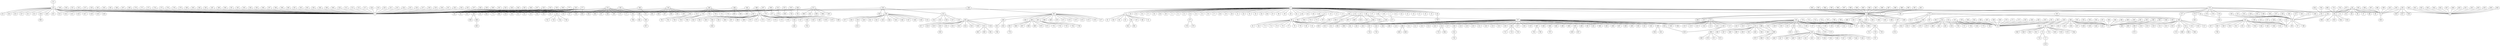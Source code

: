 strict graph "" {
	graph ["edge"="{}",
		file="/Users/felicedeluca/Developer/UofA/mlgd/pipeline/impred/tmp_workspace/eucore/set2/layers/EUcore_Layer_8_drawing_improved.dot",
		"graph"="{'file': '/Users/felicedeluca/Developer/UofA/mlgd/pipeline/impred/tmp_workspace/eucore/set2/layers/EUcore_Layer_8_drawing_improved.dot'}",
		"node"="{'height': '', 'level': '', 'pos': '', 'width': ''}"
	];
	1	 [height=0.05,
		level=1,
		pos="7.57,-5616.57",
		width=0.05];
	10	 [level=5,
		pos="-300.09,-3688.75"];
	1 -- 10;
	11	 [height=0.05,
		level=1,
		pos="4996.59,-11034.67",
		width=0.05];
	1 -- 11;
	12	 [level=5,
		pos="420.03,-3387.62"];
	1 -- 12;
	13	 [level=5,
		pos="1939.45,-5169.13"];
	1 -- 13;
	14	 [height=0.05,
		level=1,
		pos="-3781.22,-3482.44",
		width=0.05];
	1 -- 14;
	15	 [height=0.05,
		level=1,
		pos="-3898.43,-8057.79",
		width=0.05];
	1 -- 15;
	16	 [level=2,
		pos="318.54,-7829.94"];
	1 -- 16;
	17	 [height=0.05,
		level=1,
		pos="-1100.79,-3803.15",
		width=0.05];
	1 -- 17;
	18	 [level=5,
		pos="1286.38,-3431.61"];
	1 -- 18;
	19	 [level=2,
		pos="-2280.70,-6554.32"];
	1 -- 19;
	2	 [height=0.05,
		level=1,
		pos="-4876.56,-2733.58",
		width=0.05];
	1 -- 2;
	20	 [height=0.05,
		level=1,
		pos="-2894.02,-5503.12",
		width=0.05];
	1 -- 20;
	21	 [level=2,
		pos="-2273.79,-4661.39"];
	1 -- 21;
	22	 [level=4,
		pos="-2154.94,-6031.39"];
	1 -- 22;
	23	 [height=0.05,
		level=1,
		pos="-1239.34,-9520.22",
		width=0.05];
	1 -- 23;
	24	 [level=2,
		pos="2174.21,-6540.05"];
	1 -- 24;
	25	 [level=2,
		pos="2178.89,-5675.60"];
	1 -- 25;
	26	 [level=2,
		pos="-2569.17,-3786.03"];
	1 -- 26;
	27	 [level=2,
		pos="-1179.01,-3606.13"];
	1 -- 27;
	28	 [height=0.05,
		level=1,
		pos="-2763.69,-2295.33",
		width=0.05];
	1 -- 28;
	29	 [level=2,
		pos="2229.00,-4061.60"];
	1 -- 29;
	3	 [height=0.05,
		level=1,
		pos="-254.42,-143.61",
		width=0.05];
	1 -- 3;
	30	 [height=0.05,
		level=1,
		pos="2998.79,-6287.83",
		width=0.05];
	1 -- 30;
	31	 [level=2,
		pos="1063.95,-2939.88"];
	1 -- 31;
	32	 [height=0.05,
		level=1,
		pos="-1498.06,-8111.49",
		width=0.05];
	1 -- 32;
	33	 [level=5,
		pos="1194.71,-6588.17"];
	1 -- 33;
	34	 [level=5,
		pos="316.77,-7057.84"];
	1 -- 34;
	35	 [height=0.05,
		level=1,
		pos="-2655.69,-4939.78",
		width=0.05];
	1 -- 35;
	36	 [height=0.05,
		level=1,
		pos="-2084.76,-5965.16",
		width=0.05];
	1 -- 36;
	37	 [height=0.05,
		level=1,
		pos="2558.47,-4883.56",
		width=0.05];
	1 -- 37;
	38	 [level=5,
		pos="1429.69,-4119.17"];
	1 -- 38;
	39	 [level=5,
		pos="-1282.55,-6848.29"];
	1 -- 39;
	4	 [height=0.05,
		level=1,
		pos="-2832.13,-11981.74",
		width=0.05];
	1 -- 4;
	40	 [level=3,
		pos="-1733.93,-4061.10"];
	1 -- 40;
	41	 [height=0.05,
		level=1,
		pos="-120.76,-8688.07",
		width=0.05];
	1 -- 41;
	42	 [height=0.05,
		level=1,
		pos="-3619.57,-5378.24",
		width=0.05];
	1 -- 42;
	43	 [height=0.05,
		level=1,
		pos="-3287.28,-4352.95",
		width=0.05];
	1 -- 43;
	44	 [height=0.05,
		level=1,
		pos="-511.56,-7720.16",
		width=0.05];
	1 -- 44;
	45	 [height=0.05,
		level=1,
		pos="-5624.84,387.15",
		width=0.05];
	1 -- 45;
	46	 [height=0.05,
		level=1,
		pos="4401.13,-7197.55",
		width=0.05];
	1 -- 46;
	47	 [level=2,
		pos="-1693.70,-3456.98"];
	1 -- 47;
	48	 [height=0.05,
		level=1,
		pos="4555.14,-3317.63",
		width=0.05];
	1 -- 48;
	49	 [level=3,
		pos="885.54,-3232.57"];
	1 -- 49;
	5	 [level=2,
		pos="-800.31,-2770.59"];
	1 -- 5;
	50	 [height=0.05,
		level=1,
		pos="-2888.46,-3512.56",
		width=0.05];
	1 -- 50;
	51	 [height=0.05,
		level=1,
		pos="-2867.22,-7033.76",
		width=0.05];
	1 -- 51;
	52	 [height=0.05,
		level=1,
		pos="-1946.67,-3920.06",
		width=0.05];
	1 -- 52;
	53	 [level=4,
		pos="297.21,-3703.22"];
	1 -- 53;
	54	 [height=0.05,
		level=1,
		pos="-1082.07,-3267.51",
		width=0.05];
	1 -- 54;
	55	 [height=0.05,
		level=1,
		pos="2062.30,-3224.58",
		width=0.05];
	1 -- 55;
	56	 [level=2,
		pos="-2239.48,-5104.01"];
	1 -- 56;
	57	 [level=2,
		pos="-1696.16,-7113.89"];
	1 -- 57;
	58	 [level=3,
		pos="-588.97,-3722.68"];
	1 -- 58;
	59	 [height=0.05,
		level=1,
		pos="3076.23,-3629.86",
		width=0.05];
	1 -- 59;
	6	 [height=0.05,
		level=1,
		pos="7821.01,-7004.82",
		width=0.05];
	1 -- 6;
	60	 [level=3,
		pos="1289.29,-3514.50"];
	1 -- 60;
	7	 [level=3,
		pos="-468.87,-3062.42"];
	1 -- 7;
	8	 [level=4,
		pos="-1050.62,-7185.81"];
	1 -- 8;
	9	 [height=0.05,
		level=1,
		pos="2319.75,-10103.43",
		width=0.05];
	1 -- 9;
	100	 [level=5,
		pos="-7663.53,2109.75"];
	95	 [height=0.05,
		level=1,
		pos="-7183.32,3064.95",
		width=0.05];
	100 -- 95;
	101	 [level=2,
		pos="-7818.68,2185.78"];
	101 -- 95;
	102	 [level=4,
		pos="-6406.59,3619.91"];
	102 -- 95;
	103	 [height=0.05,
		level=1,
		pos="-7428.19,6743.09",
		width=0.05];
	103 -- 95;
	104	 [height=0.05,
		level=1,
		pos="-6219.03,5532.56",
		width=0.05];
	908	 [level=6,
		pos="-5999.08,6259.96"];
	104 -- 908;
	104 -- 95;
	105	 [level=5,
		pos="-6982.64,1894.72"];
	105 -- 95;
	106	 [level=4,
		pos="-8153.38,3930.36"];
	106 -- 95;
	107	 [level=5,
		pos="-8244.16,2819.17"];
	107 -- 95;
	108	 [level=2,
		pos="-6891.71,5111.96"];
	108 -- 95;
	109	 [height=0.05,
		level=1,
		pos="-8146.47,5264.72",
		width=0.05];
	109 -- 95;
	767	 [level=6,
		pos="5633.92,-11254.42"];
	11 -- 767;
	768	 [level=5,
		pos="4944.36,-11876.43"];
	11 -- 768;
	769	 [level=4,
		pos="5103.60,-11835.43"];
	11 -- 769;
	770	 [level=5,
		pos="4880.71,-10430.52"];
	11 -- 770;
	771	 [level=6,
		pos="4298.34,-11447.70"];
	11 -- 771;
	110	 [level=4,
		pos="-6881.17,1942.83"];
	110 -- 95;
	111	 [height=0.05,
		level=1,
		pos="-7811.55,4720.56",
		width=0.05];
	111 -- 95;
	112	 [height=0.05,
		level=1,
		pos="-6822.98,11444.08",
		width=0.05];
	113	 [height=0.05,
		level=1,
		pos="-5277.98,12260.01",
		width=0.05];
	112 -- 113;
	114	 [height=0.05,
		level=1,
		pos="-6732.04,10653.67",
		width=0.05];
	112 -- 114;
	115	 [level=2,
		pos="-7261.86,13200.04"];
	112 -- 115;
	116	 [level=5,
		pos="-7476.50,12478.80"];
	112 -- 116;
	117	 [level=5,
		pos="-7882.70,11686.32"];
	112 -- 117;
	118	 [level=5,
		pos="-7954.94,11487.41"];
	112 -- 118;
	119	 [level=5,
		pos="-6836.00,12580.00"];
	112 -- 119;
	120	 [height=0.05,
		level=1,
		pos="-4739.92,13997.12",
		width=0.05];
	112 -- 120;
	83	 [height=0.05,
		level=1,
		pos="-10551.62,8870.47",
		width=0.05];
	112 -- 83;
	629	 [level=3,
		pos="-5192.72,14430.32"];
	120 -- 629;
	868	 [level=2,
		pos="-3266.42,14441.21"];
	120 -- 868;
	121	 [level=4,
		pos="-4911.86,3253.13"];
	122	 [height=0.05,
		level=1,
		pos="-3837.67,4613.61",
		width=0.05];
	121 -- 122;
	122 -- 3;
	411	 [level=2,
		pos="-4340.50,6181.21"];
	122 -- 411;
	412	 [level=4,
		pos="-4852.40,5640.80"];
	122 -- 412;
	413	 [level=3,
		pos="-4930.48,5876.12"];
	122 -- 413;
	414	 [level=4,
		pos="-2893.55,3759.66"];
	122 -- 414;
	415	 [level=6,
		pos="-5087.21,4888.47"];
	122 -- 415;
	416	 [level=5,
		pos="-2722.65,4607.32"];
	122 -- 416;
	417	 [height=0.05,
		level=1,
		pos="-3743.08,6813.09",
		width=0.05];
	122 -- 417;
	418	 [level=5,
		pos="-5120.51,4033.00"];
	122 -- 418;
	419	 [level=5,
		pos="-3571.55,3470.36"];
	122 -- 419;
	420	 [level=5,
		pos="-2889.84,5261.94"];
	122 -- 420;
	421	 [level=5,
		pos="-4457.21,6268.10"];
	122 -- 421;
	424	 [level=5,
		pos="-4279.68,3162.36"];
	122 -- 424;
	425	 [level=5,
		pos="-3608.52,5993.99"];
	122 -- 425;
	427	 [level=4,
		pos="-4282.64,2681.28"];
	122 -- 427;
	428	 [level=2,
		pos="-2913.51,5918.89"];
	122 -- 428;
	429	 [level=4,
		pos="-3639.62,3140.47"];
	122 -- 429;
	431	 [level=4,
		pos="-4889.13,3399.23"];
	122 -- 431;
	123	 [height=0.05,
		level=1,
		pos="-17395.91,2079.76",
		width=0.05];
	124	 [level=5,
		pos="-18177.01,327.98"];
	123 -- 124;
	125	 [level=2,
		pos="-20288.81,412.50"];
	123 -- 125;
	126	 [level=2,
		pos="-17271.37,597.84"];
	123 -- 126;
	127	 [level=5,
		pos="-17568.45,3460.87"];
	123 -- 127;
	128	 [level=2,
		pos="-15565.07,3402.52"];
	123 -- 128;
	129	 [height=0.05,
		level=1,
		pos="-15754.20,2944.97",
		width=0.05];
	123 -- 129;
	130	 [level=5,
		pos="-18534.35,1924.34"];
	123 -- 130;
	131	 [level=2,
		pos="-18200.02,3054.13"];
	123 -- 131;
	132	 [level=5,
		pos="-17174.60,782.93"];
	123 -- 132;
	134	 [level=3,
		pos="-17911.48,4085.51"];
	123 -- 134;
	136	 [level=3,
		pos="-16840.57,3600.76"];
	123 -- 136;
	137	 [level=4,
		pos="-17988.47,1114.36"];
	123 -- 137;
	138	 [level=4,
		pos="-18666.26,1971.45"];
	123 -- 138;
	139	 [level=2,
		pos="-16846.44,4090.16"];
	123 -- 139;
	140	 [level=5,
		pos="-18094.33,2798.85"];
	123 -- 140;
	141	 [level=5,
		pos="-16029.69,2171.85"];
	123 -- 141;
	142	 [level=5,
		pos="-16525.56,3017.25"];
	123 -- 142;
	143	 [level=2,
		pos="-19028.77,2526.67"];
	123 -- 143;
	72	 [height=0.05,
		level=1,
		pos="-12470.07,1206.11",
		width=0.05];
	123 -- 72;
	575	 [level=5,
		pos="-17939.88,-404.90"];
	124 -- 575;
	578	 [level=6,
		pos="-18598.97,-221.09"];
	124 -- 578;
	579	 [level=6,
		pos="-17279.37,134.80"];
	124 -- 579;
	583	 [level=4,
		pos="-20592.80,1164.94"];
	125 -- 583;
	584	 [level=6,
		pos="-21039.77,-59.78"];
	125 -- 584;
	585	 [level=5,
		pos="-19954.58,1208.96"];
	125 -- 585;
	586	 [level=5,
		pos="-20161.03,-298.51"];
	125 -- 586;
	587	 [level=5,
		pos="-19451.82,678.51"];
	125 -- 587;
	588	 [level=4,
		pos="-21132.75,44.72"];
	125 -- 588;
	589	 [level=5,
		pos="-20257.95,-430.04"];
	125 -- 589;
	590	 [level=6,
		pos="-19650.27,-54.68"];
	125 -- 590;
	591	 [level=2,
		pos="-21339.10,854.93"];
	125 -- 591;
	822	 [level=5,
		pos="-16221.48,3655.09"];
	128 -- 822;
	823	 [level=6,
		pos="-15318.10,3722.58"];
	128 -- 823;
	443	 [level=2,
		pos="-21053.95,2625.00"];
	131 -- 443;
	889	 [level=3,
		pos="-18327.74,5110.12"];
	134 -- 889;
	610	 [level=5,
		pos="-4535.97,-4725.00"];
	14 -- 610;
	145	 [level=2,
		pos="-7345.01,8438.57"];
	344	 [level=2,
		pos="-7764.09,9616.54"];
	145 -- 344;
	345	 [level=5,
		pos="-6334.16,8328.11"];
	145 -- 345;
	346	 [level=4,
		pos="-6824.07,9210.68"];
	145 -- 346;
	347	 [level=5,
		pos="-7718.49,7658.14"];
	145 -- 347;
	348	 [level=3,
		pos="-8279.96,8516.41"];
	145 -- 348;
	349	 [level=6,
		pos="-7084.04,7827.10"];
	145 -- 349;
	350	 [level=5,
		pos="-6966.52,9272.17"];
	145 -- 350;
	351	 [level=5,
		pos="-6655.88,7762.87"];
	145 -- 351;
	352	 [level=5,
		pos="-8151.21,8157.75"];
	145 -- 352;
	353	 [level=5,
		pos="-7912.14,9013.42"];
	145 -- 353;
	354	 [level=6,
		pos="-6454.60,8628.02"];
	145 -- 354;
	96	 [height=0.05,
		level=1,
		pos="-9531.72,6233.97",
		width=0.05];
	145 -- 96;
	146	 [level=4,
		pos="-9669.89,6987.38"];
	532	 [level=4,
		pos="-10027.57,7426.22"];
	146 -- 532;
	146 -- 96;
	147	 [level=2,
		pos="-9659.07,5374.03"];
	147 -- 96;
	148	 [level=4,
		pos="-8357.92,6123.93"];
	148 -- 96;
	149	 [level=5,
		pos="-9857.19,5921.59"];
	149 -- 96;
	807	 [level=6,
		pos="-4274.89,-8045.94"];
	15 -- 807;
	809	 [level=5,
		pos="-3726.03,-7512.83"];
	15 -- 809;
	810	 [level=5,
		pos="-3549.61,-8715.20"];
	15 -- 810;
	811	 [level=5,
		pos="-3163.76,-8459.60"];
	15 -- 811;
	150	 [level=5,
		pos="-10026.46,6367.47"];
	150 -- 96;
	151	 [height=0.05,
		level=1,
		pos="-9206.02,7913.39",
		width=0.05];
	151 -- 96;
	152	 [height=0.05,
		level=1,
		pos="2040.91,6074.63",
		width=0.05];
	299	 [height=0.05,
		level=1,
		pos="3207.19,6683.68",
		width=0.05];
	152 -- 299;
	152 -- 3;
	300	 [level=5,
		pos="1301.70,6233.63"];
	152 -- 300;
	301	 [level=2,
		pos="2884.06,5882.37"];
	152 -- 301;
	302	 [level=2,
		pos="1956.99,6911.95"];
	152 -- 302;
	153	 [height=0.05,
		level=1,
		pos="4353.69,4061.44",
		width=0.05];
	153 -- 3;
	324	 [level=5,
		pos="5404.37,4216.83"];
	153 -- 324;
	325	 [height=0.05,
		level=1,
		pos="5944.67,1496.87",
		width=0.05];
	153 -- 325;
	326	 [level=5,
		pos="5568.89,4127.76"];
	153 -- 326;
	327	 [level=5,
		pos="4939.20,4812.68"];
	153 -- 327;
	328	 [level=3,
		pos="5988.07,3201.98"];
	153 -- 328;
	329	 [level=2,
		pos="5162.32,2390.26"];
	153 -- 329;
	330	 [level=2,
		pos="4383.66,2537.88"];
	153 -- 330;
	331	 [level=2,
		pos="5796.84,2684.86"];
	153 -- 331;
	332	 [level=4,
		pos="5768.01,3441.64"];
	153 -- 332;
	333	 [level=3,
		pos="4127.70,2973.80"];
	153 -- 333;
	334	 [level=4,
		pos="4520.44,4609.86"];
	153 -- 334;
	335	 [height=0.05,
		level=1,
		pos="5905.20,2436.35",
		width=0.05];
	153 -- 335;
	154	 [level=5,
		pos="-1862.07,-1644.20"];
	154 -- 3;
	535	 [level=5,
		pos="-2303.87,-1703.72"];
	154 -- 535;
	155	 [level=2,
		pos="-1137.90,4300.88"];
	155 -- 3;
	564	 [level=4,
		pos="-2098.95,3705.73"];
	155 -- 564;
	565	 [level=5,
		pos="-972.44,3594.92"];
	155 -- 565;
	566	 [level=6,
		pos="-1660.60,5192.57"];
	155 -- 566;
	567	 [level=4,
		pos="-1956.06,3974.54"];
	155 -- 567;
	568	 [level=6,
		pos="-2260.57,4769.37"];
	155 -- 568;
	569	 [level=4,
		pos="-1376.28,3413.31"];
	155 -- 569;
	570	 [level=5,
		pos="-2108.20,4561.94"];
	155 -- 570;
	571	 [level=6,
		pos="-1888.02,5332.14"];
	155 -- 571;
	156	 [level=2,
		pos="1226.65,4441.52"];
	156 -- 3;
	602	 [level=5,
		pos="986.54,5327.16"];
	156 -- 602;
	603	 [level=6,
		pos="1129.88,5181.97"];
	156 -- 603;
	604	 [level=2,
		pos="141.18,4217.11"];
	156 -- 604;
	605	 [level=5,
		pos="653.68,3799.25"];
	156 -- 605;
	606	 [level=5,
		pos="1057.34,3839.62"];
	156 -- 606;
	607	 [level=5,
		pos="315.57,4832.87"];
	156 -- 607;
	608	 [level=2,
		pos="154.63,4752.08"];
	156 -- 608;
	157	 [level=5,
		pos="-1387.55,-719.94"];
	157 -- 3;
	158	 [level=5,
		pos="1695.51,1045.43"];
	158 -- 3;
	664	 [level=6,
		pos="2167.86,1487.93"];
	158 -- 664;
	159	 [level=5,
		pos="-1273.09,544.49"];
	159 -- 3;
	160	 [height=0.05,
		level=1,
		pos="1830.58,3904.12",
		width=0.05];
	160 -- 3;
	718	 [level=5,
		pos="2231.03,2986.95"];
	160 -- 718;
	719	 [level=6,
		pos="1865.45,3140.86"];
	160 -- 719;
	720	 [level=5,
		pos="2545.65,3378.84"];
	160 -- 720;
	721	 [level=6,
		pos="1835.24,4402.81"];
	160 -- 721;
	723	 [level=6,
		pos="2728.31,4173.65"];
	160 -- 723;
	724	 [level=5,
		pos="2664.44,3737.34"];
	160 -- 724;
	162	 [level=5,
		pos="-1615.73,-314.67"];
	162 -- 3;
	163	 [level=3,
		pos="455.07,-933.29"];
	163 -- 3;
	164	 [level=2,
		pos="2834.05,763.03"];
	164 -- 3;
	775	 [level=6,
		pos="3296.17,650.40"];
	164 -- 775;
	165	 [level=4,
		pos="-727.82,1428.57"];
	165 -- 3;
	166	 [level=6,
		pos="-1179.49,-434.26"];
	166 -- 3;
	167	 [level=4,
		pos="-1440.53,320.50"];
	167 -- 3;
	168	 [height=0.05,
		level=1,
		pos="1720.13,5041.34",
		width=0.05];
	168 -- 3;
	802	 [level=5,
		pos="2410.86,5023.70"];
	168 -- 802;
	803	 [level=6,
		pos="2247.78,5264.58"];
	168 -- 803;
	169	 [level=2,
		pos="211.12,-1203.25"];
	169 -- 3;
	170	 [level=5,
		pos="-350.53,-1223.94"];
	170 -- 3;
	171	 [level=2,
		pos="-3283.04,277.10"];
	171 -- 3;
	172	 [level=2,
		pos="-2349.25,985.13"];
	172 -- 3;
	173	 [level=2,
		pos="2713.66,-787.31"];
	173 -- 3;
	860	 [level=5,
		pos="2686.24,-1188.02"];
	173 -- 860;
	174	 [height=0.05,
		level=1,
		pos="2529.95,220.36",
		width=0.05];
	174 -- 3;
	175	 [level=2,
		pos="40.45,1923.28"];
	175 -- 3;
	176	 [level=4,
		pos="-893.97,456.99"];
	176 -- 3;
	177	 [level=5,
		pos="1480.52,-988.35"];
	177 -- 3;
	856	 [level=6,
		pos="1861.94,-1362.94"];
	177 -- 856;
	178	 [level=4,
		pos="136.47,1713.57"];
	178 -- 3;
	179	 [level=2,
		pos="-1707.79,2144.19"];
	179 -- 3;
	180	 [level=5,
		pos="469.89,-1299.96"];
	180 -- 3;
	181	 [height=0.05,
		level=1,
		pos="-1116.99,5931.62",
		width=0.05];
	181 -- 3;
	380	 [height=0.05,
		level=1,
		pos="148.63,7714.51",
		width=0.05];
	181 -- 380;
	182	 [height=0.05,
		level=1,
		pos="-783.84,5016.89",
		width=0.05];
	182 -- 3;
	342	 [level=2,
		pos="43.16,5555.17"];
	182 -- 342;
	903	 [level=6,
		pos="-596.96,5692.57"];
	182 -- 903;
	183	 [level=3,
		pos="1097.35,-88.53"];
	183 -- 3;
	184	 [level=2,
		pos="-106.73,1967.75"];
	184 -- 3;
	185	 [level=2,
		pos="820.96,-417.34"];
	185 -- 3;
	186	 [level=2,
		pos="1899.86,2065.89"];
	186 -- 3;
	911	 [level=6,
		pos="1613.97,2275.97"];
	186 -- 911;
	187	 [height=0.05,
		level=1,
		pos="635.38,269.88",
		width=0.05];
	187 -- 3;
	188	 [height=0.05,
		level=1,
		pos="3199.34,3318.03",
		width=0.05];
	188 -- 3;
	355	 [level=2,
		pos="5501.50,8007.13"];
	188 -- 355;
	189	 [level=2,
		pos="910.64,-1678.41"];
	189 -- 3;
	190	 [level=5,
		pos="-1294.01,1564.93"];
	190 -- 3;
	191	 [level=2,
		pos="304.73,-607.12"];
	191 -- 3;
	192	 [level=2,
		pos="1618.21,-103.19"];
	192 -- 3;
	193	 [level=2,
		pos="-1285.31,-444.45"];
	193 -- 3;
	194	 [level=2,
		pos="520.60,516.16"];
	194 -- 3;
	195	 [level=5,
		pos="-1232.71,-1000.55"];
	195 -- 3;
	196	 [level=2,
		pos="1494.91,-2219.32"];
	196 -- 3;
	197	 [level=5,
		pos="-294.00,1272.92"];
	197 -- 3;
	198	 [level=2,
		pos="214.93,-2666.03"];
	198 -- 3;
	199	 [level=2,
		pos="-740.08,-1165.22"];
	199 -- 3;
	61	 [level=2,
		pos="-3979.49,-2058.54"];
	2 -- 61;
	62	 [level=5,
		pos="-5380.21,-2579.28"];
	2 -- 62;
	63	 [height=0.05,
		level=1,
		pos="-5417.93,-1218.01",
		width=0.05];
	2 -- 63;
	64	 [level=3,
		pos="-3985.99,-2399.69"];
	2 -- 64;
	65	 [level=2,
		pos="-5269.39,-3529.99"];
	2 -- 65;
	66	 [height=0.05,
		level=1,
		pos="-6429.73,196.31",
		width=0.05];
	2 -- 66;
	67	 [height=0.05,
		level=1,
		pos="-4970.69,-633.84",
		width=0.05];
	2 -- 67;
	68	 [height=0.05,
		level=1,
		pos="-4613.31,-1446.73",
		width=0.05];
	2 -- 68;
	200	 [level=5,
		pos="-499.07,-1087.66"];
	200 -- 3;
	201	 [level=4,
		pos="-1979.03,241.52"];
	201 -- 3;
	202	 [level=5,
		pos="362.30,-1640.69"];
	202 -- 3;
	203	 [level=2,
		pos="-1031.68,408.53"];
	203 -- 3;
	204	 [level=3,
		pos="1185.80,163.04"];
	204 -- 3;
	205	 [height=0.05,
		level=1,
		pos="501.86,-614.32",
		width=0.05];
	205 -- 3;
	206	 [level=2,
		pos="-972.06,1390.27"];
	206 -- 3;
	207	 [level=4,
		pos="-2447.19,-214.88"];
	207 -- 3;
	757	 [level=5,
		pos="-2984.05,-260.52"];
	207 -- 757;
	208	 [level=5,
		pos="-1351.25,-1795.89"];
	208 -- 3;
	677	 [level=5,
		pos="-991.40,-2418.98"];
	208 -- 677;
	209	 [level=3,
		pos="757.83,-273.43"];
	209 -- 3;
	210	 [height=0.05,
		level=1,
		pos="4290.32,-347.46",
		width=0.05];
	210 -- 3;
	211	 [level=5,
		pos="-1994.96,-1286.81"];
	211 -- 3;
	841	 [level=5,
		pos="-2714.06,-893.78"];
	211 -- 841;
	899	 [level=5,
		pos="-2434.24,-486.12"];
	211 -- 899;
	966	 [level=5,
		pos="-2840.20,-679.04"];
	211 -- 966;
	967	 [level=5,
		pos="-1655.11,-728.95"];
	211 -- 967;
	969	 [level=5,
		pos="-2235.55,-589.56"];
	211 -- 969;
	212	 [level=5,
		pos="-1317.86,-1706.25"];
	212 -- 3;
	213	 [level=2,
		pos="278.81,-1045.84"];
	213 -- 3;
	214	 [level=5,
		pos="-2497.96,1006.19"];
	214 -- 3;
	874	 [level=5,
		pos="-2967.34,1291.20"];
	214 -- 874;
	215	 [level=5,
		pos="-337.29,-1630.08"];
	215 -- 3;
	216	 [height=0.05,
		level=1,
		pos="-1386.81,7238.85",
		width=0.05];
	216 -- 3;
	536	 [height=0.05,
		level=1,
		pos="3041.37,10328.79",
		width=0.05];
	216 -- 536;
	552	 [level=4,
		pos="-1825.48,8483.20"];
	216 -- 552;
	943	 [level=5,
		pos="-1927.76,6784.64"];
	216 -- 943;
	217	 [level=5,
		pos="-1406.31,146.24"];
	217 -- 3;
	218	 [height=0.05,
		level=1,
		pos="-1300.48,1148.51",
		width=0.05];
	218 -- 3;
	219	 [level=2,
		pos="937.26,-312.41"];
	219 -- 3;
	220	 [level=5,
		pos="-75.72,2094.33"];
	220 -- 3;
	221	 [level=6,
		pos="-2.29,-1295.79"];
	221 -- 3;
	222	 [level=5,
		pos="-1535.96,-1557.30"];
	222 -- 3;
	836	 [level=5,
		pos="-1385.38,-1453.89"];
	222 -- 836;
	223	 [level=5,
		pos="331.15,-645.74"];
	223 -- 3;
	224	 [height=0.05,
		level=1,
		pos="544.70,-441.26",
		width=0.05];
	224 -- 3;
	225	 [level=5,
		pos="717.02,292.84"];
	225 -- 3;
	226	 [level=5,
		pos="95.06,1405.01"];
	226 -- 3;
	227	 [level=4,
		pos="-280.37,1313.08"];
	227 -- 3;
	228	 [level=2,
		pos="-511.55,-1063.75"];
	228 -- 3;
	229	 [level=5,
		pos="356.02,650.77"];
	229 -- 3;
	377	 [level=2,
		pos="-486.36,-9952.47"];
	23 -- 377;
	230	 [level=2,
		pos="-9.31,-2129.52"];
	230 -- 3;
	231	 [level=2,
		pos="-1536.17,338.74"];
	231 -- 3;
	232	 [height=0.05,
		level=1,
		pos="744.71,591.50",
		width=0.05];
	232 -- 3;
	233	 [level=5,
		pos="-908.82,2276.83"];
	233 -- 3;
	756	 [level=6,
		pos="-1459.99,2164.93"];
	233 -- 756;
	234	 [level=5,
		pos="-1703.42,-67.33"];
	234 -- 3;
	235	 [level=4,
		pos="908.33,-608.58"];
	235 -- 3;
	236	 [height=0.05,
		level=1,
		pos="3554.75,559.80",
		width=0.05];
	236 -- 3;
	785	 [level=6,
		pos="3757.30,-3.14"];
	236 -- 785;
	237	 [level=3,
		pos="445.20,1030.14"];
	237 -- 3;
	238	 [level=5,
		pos="647.84,1743.23"];
	238 -- 3;
	239	 [level=2,
		pos="-1376.44,-924.71"];
	239 -- 3;
	240	 [level=4,
		pos="353.94,-2024.72"];
	240 -- 3;
	241	 [level=4,
		pos="-1184.27,-1219.25"];
	241 -- 3;
	242	 [level=5,
		pos="-1188.47,-591.00"];
	242 -- 3;
	243	 [level=2,
		pos="1323.76,778.66"];
	243 -- 3;
	244	 [level=3,
		pos="831.02,-778.08"];
	244 -- 3;
	245	 [level=4,
		pos="508.45,807.61"];
	245 -- 3;
	246	 [level=5,
		pos="-814.21,-1262.64"];
	246 -- 3;
	247	 [level=3,
		pos="1716.16,530.50"];
	247 -- 3;
	248	 [height=0.05,
		level=1,
		pos="4512.76,1395.69",
		width=0.05];
	248 -- 3;
	462	 [level=2,
		pos="8788.01,1183.82"];
	248 -- 462;
	249	 [level=2,
		pos="-1261.19,-300.02"];
	249 -- 3;
	250	 [level=5,
		pos="-964.74,552.58"];
	250 -- 3;
	251	 [level=3,
		pos="605.95,473.56"];
	251 -- 3;
	252	 [level=2,
		pos="-2214.51,-76.04"];
	252 -- 3;
	254	 [level=2,
		pos="-18580.85,9041.46"];
	478	 [level=2,
		pos="-17597.37,9165.51"];
	254 -- 478;
	479	 [level=4,
		pos="-18303.95,9501.90"];
	254 -- 479;
	480	 [level=6,
		pos="-18606.43,7994.75"];
	254 -- 480;
	481	 [level=6,
		pos="-18817.75,9382.91"];
	254 -- 481;
	482	 [level=4,
		pos="-17937.46,8398.85"];
	254 -- 482;
	70	 [height=0.05,
		level=1,
		pos="-21282.60,8310.50",
		width=0.05];
	254 -- 70;
	255	 [level=2,
		pos="-22540.57,9034.14"];
	633	 [level=2,
		pos="-23228.92,9545.39"];
	255 -- 633;
	255 -- 70;
	256	 [level=2,
		pos="-20345.06,6942.82"];
	256 -- 70;
	257	 [height=0.05,
		level=1,
		pos="-23122.24,10885.43",
		width=0.05];
	530	 [level=6,
		pos="-23669.76,10876.69"];
	257 -- 530;
	257 -- 70;
	736	 [level=5,
		pos="-22706.54,10974.04"];
	257 -- 736;
	737	 [level=5,
		pos="-23230.84,11350.15"];
	257 -- 737;
	738	 [level=6,
		pos="-23898.77,10034.87"];
	257 -- 738;
	258	 [height=0.05,
		level=1,
		pos="-22828.64,6024.47",
		width=0.05];
	258 -- 70;
	259	 [level=2,
		pos="-21970.70,6092.64"];
	259 -- 70;
	779	 [level=5,
		pos="-21601.02,5589.34"];
	259 -- 779;
	260	 [level=2,
		pos="-19787.54,9321.52"];
	260 -- 70;
	789	 [level=6,
		pos="-19552.90,9378.30"];
	260 -- 789;
	261	 [level=2,
		pos="-21633.23,9807.09"];
	261 -- 70;
	800	 [level=6,
		pos="-21814.22,9957.12"];
	261 -- 800;
	262	 [height=0.05,
		level=1,
		pos="-20858.17,11258.72",
		width=0.05];
	262 -- 70;
	263	 [level=5,
		pos="-20999.03,6793.84"];
	263 -- 70;
	264	 [level=2,
		pos="-20688.77,6631.20"];
	264 -- 70;
	265	 [level=2,
		pos="-23294.42,7651.91"];
	461	 [level=2,
		pos="-24673.93,7674.10"];
	265 -- 461;
	265 -- 70;
	266	 [level=4,
		pos="-19483.79,8181.93"];
	266 -- 70;
	267	 [height=0.05,
		level=1,
		pos="-23113.81,8438.07",
		width=0.05];
	267 -- 70;
	268	 [level=5,
		pos="-20222.15,7623.65"];
	268 -- 70;
	269	 [level=5,
		pos="-22142.02,7258.84"];
	269 -- 70;
	270	 [level=5,
		pos="-20170.99,9230.15"];
	270 -- 70;
	271	 [level=2,
		pos="-20654.18,10101.68"];
	271 -- 70;
	272	 [level=2,
		pos="-19380.29,8042.49"];
	272 -- 70;
	273	 [height=0.05,
		level=1,
		pos="-16348.10,-7429.94",
		width=0.05];
	274	 [level=2,
		pos="-14345.15,-7831.91"];
	273 -- 274;
	275	 [level=2,
		pos="-16863.99,-8841.14"];
	273 -- 275;
	276	 [level=2,
		pos="-17054.61,-5774.60"];
	273 -- 276;
	277	 [height=0.05,
		level=1,
		pos="-14617.01,-10462.70",
		width=0.05];
	273 -- 277;
	278	 [level=5,
		pos="-17189.79,-8165.32"];
	273 -- 278;
	279	 [level=2,
		pos="-15737.71,-8386.45"];
	273 -- 279;
	280	 [level=5,
		pos="-17154.05,-7126.33"];
	273 -- 280;
	281	 [height=0.05,
		level=1,
		pos="-13979.54,-1535.53",
		width=0.05];
	273 -- 281;
	282	 [level=4,
		pos="-16041.65,-7337.15"];
	273 -- 282;
	283	 [height=0.05,
		level=1,
		pos="-18462.44,-7524.16",
		width=0.05];
	273 -- 283;
	306	 [level=2,
		pos="-12743.25,-7758.14"];
	274 -- 306;
	307	 [level=2,
		pos="-13672.74,-8740.39"];
	274 -- 307;
	308	 [level=4,
		pos="-14735.62,-8625.59"];
	274 -- 308;
	309	 [level=4,
		pos="-14794.89,-7420.51"];
	274 -- 309;
	310	 [level=3,
		pos="-14210.97,-7057.49"];
	274 -- 310;
	311	 [level=4,
		pos="-13712.92,-7532.68"];
	274 -- 311;
	563	 [level=5,
		pos="-17183.23,-9250.06"];
	275 -- 563;
	826	 [level=6,
		pos="-17032.71,-5239.34"];
	276 -- 826;
	304	 [height=0.05,
		level=1,
		pos="-9654.54,-10960.98",
		width=0.05];
	277 -- 304;
	337	 [height=0.05,
		level=1,
		pos="-9064.93,-2577.94",
		width=0.05];
	281 -- 337;
	284	 [height=0.05,
		level=1,
		pos="-16711.62,12697.79",
		width=0.05];
	433	 [level=5,
		pos="-17378.40,12766.16"];
	284 -- 433;
	434	 [level=4,
		pos="-17467.19,12916.03"];
	284 -- 434;
	435	 [level=5,
		pos="-16978.31,13476.91"];
	284 -- 435;
	436	 [level=5,
		pos="-15819.24,12534.30"];
	284 -- 436;
	437	 [level=6,
		pos="-16888.28,12178.95"];
	284 -- 437;
	438	 [level=5,
		pos="-15944.04,12993.19"];
	284 -- 438;
	439	 [level=5,
		pos="-16750.88,12054.20"];
	284 -- 439;
	440	 [level=6,
		pos="-16609.71,13483.23"];
	284 -- 440;
	71	 [height=0.05,
		level=1,
		pos="-14264.16,9849.15",
		width=0.05];
	284 -- 71;
	285	 [level=4,
		pos="-13285.99,10622.32"];
	609	 [level=5,
		pos="-12879.61,10678.75"];
	285 -- 609;
	285 -- 71;
	286	 [level=4,
		pos="-15212.03,9913.02"];
	286 -- 71;
	288	 [level=3,
		pos="-13870.62,11275.88"];
	288 -- 71;
	289	 [level=5,
		pos="-12924.69,9582.98"];
	289 -- 71;
	290	 [level=5,
		pos="-14576.42,11091.00"];
	290 -- 71;
	291	 [level=5,
		pos="-13097.79,9761.34"];
	291 -- 71;
	292	 [level=3,
		pos="-15489.65,10101.32"];
	292 -- 71;
	293	 [level=3,
		pos="-13377.92,8943.20"];
	293 -- 71;
	294	 [level=2,
		pos="-15518.20,11004.10"];
	294 -- 71;
	893	 [level=5,
		pos="-16058.61,10855.88"];
	294 -- 893;
	295	 [level=5,
		pos="-13775.07,10801.94"];
	295 -- 71;
	296	 [height=0.05,
		level=1,
		pos="-14587.98,12265.94",
		width=0.05];
	296 -- 71;
	863	 [level=2,
		pos="-13292.97,13017.24"];
	296 -- 863;
	297	 [level=5,
		pos="-14553.20,8827.98"];
	297 -- 71;
	298	 [level=5,
		pos="-13169.03,8889.70"];
	298 -- 71;
	689	 [level=4,
		pos="2511.76,7319.82"];
	299 -- 689;
	690	 [level=5,
		pos="3376.08,6681.82"];
	299 -- 690;
	303	 [level=5,
		pos="-9048.37,-9968.24"];
	303 -- 304;
	305	 [level=6,
		pos="-9011.64,-9673.53"];
	303 -- 305;
	313	 [height=0.05,
		level=1,
		pos="-9402.74,-13172.97",
		width=0.05];
	304 -- 313;
	314	 [level=2,
		pos="-10214.10,-12583.42"];
	304 -- 314;
	315	 [level=5,
		pos="-8748.82,-10279.91"];
	304 -- 315;
	316	 [level=5,
		pos="-8664.63,-11277.19"];
	304 -- 316;
	317	 [level=4,
		pos="-9251.25,-11956.67"];
	304 -- 317;
	318	 [level=5,
		pos="-10651.72,-10424.77"];
	304 -- 318;
	319	 [level=2,
		pos="-11069.34,-11290.75"];
	304 -- 319;
	320	 [level=4,
		pos="-10717.27,-11433.28"];
	304 -- 320;
	321	 [level=5,
		pos="-9899.74,-9844.98"];
	304 -- 321;
	322	 [level=4,
		pos="-10050.57,-9795.02"];
	304 -- 322;
	323	 [level=2,
		pos="-8279.11,-11227.46"];
	304 -- 323;
	654	 [level=6,
		pos="-12631.58,-8443.51"];
	306 -- 654;
	655	 [level=5,
		pos="-12215.28,-8049.20"];
	306 -- 655;
	656	 [level=5,
		pos="-12646.50,-7440.19"];
	306 -- 656;
	574	 [level=6,
		pos="-9441.56,-13318.92"];
	313 -- 574;
	684	 [level=5,
		pos="-11135.56,-12357.81"];
	314 -- 684;
	685	 [level=6,
		pos="-10288.66,-13024.65"];
	314 -- 685;
	686	 [level=5,
		pos="-11063.05,-13201.98"];
	314 -- 686;
	740	 [level=5,
		pos="5451.69,1833.02"];
	325 -- 740;
	741	 [level=5,
		pos="6795.59,1666.50"];
	325 -- 741;
	742	 [level=5,
		pos="6247.65,2361.55"];
	325 -- 742;
	744	 [level=5,
		pos="7023.19,1972.65"];
	325 -- 744;
	336	 [level=2,
		pos="-11942.03,-1541.75"];
	336 -- 337;
	338	 [level=2,
		pos="-12194.22,-521.40"];
	336 -- 338;
	339	 [level=2,
		pos="-12992.76,-1051.48"];
	336 -- 339;
	340	 [level=3,
		pos="-6483.55,-3321.68"];
	337 -- 340;
	483	 [level=2,
		pos="-9725.52,-367.70"];
	337 -- 483;
	484	 [level=4,
		pos="-7688.90,-5306.93"];
	337 -- 484;
	485	 [level=5,
		pos="-7824.98,-955.95"];
	337 -- 485;
	486	 [level=2,
		pos="-7474.30,-4866.37"];
	337 -- 486;
	487	 [height=0.05,
		level=1,
		pos="-12721.39,-1921.92",
		width=0.05];
	337 -- 487;
	488	 [level=2,
		pos="-9072.05,328.91"];
	337 -- 488;
	489	 [level=4,
		pos="-7550.30,-4064.23"];
	337 -- 489;
	490	 [level=4,
		pos="-11028.37,-3295.30"];
	337 -- 490;
	491	 [level=5,
		pos="-9930.04,-1268.80"];
	337 -- 491;
	492	 [height=0.05,
		level=1,
		pos="-6254.94,-2250.65",
		width=0.05];
	337 -- 492;
	493	 [level=2,
		pos="-6642.74,-1455.45"];
	337 -- 493;
	494	 [height=0.05,
		level=1,
		pos="-12359.46,-4043.63",
		width=0.05];
	337 -- 494;
	495	 [level=6,
		pos="-8327.65,-4266.46"];
	337 -- 495;
	496	 [level=5,
		pos="-7266.33,-1846.81"];
	337 -- 496;
	497	 [level=2,
		pos="-6654.59,-2692.23"];
	337 -- 497;
	498	 [level=5,
		pos="-10486.93,-1518.53"];
	337 -- 498;
	499	 [level=2,
		pos="-8666.36,-179.28"];
	337 -- 499;
	500	 [level=3,
		pos="-6774.60,-3171.96"];
	337 -- 500;
	501	 [level=5,
		pos="-10534.71,-3751.76"];
	337 -- 501;
	502	 [height=0.05,
		level=1,
		pos="-9288.16,-5367.42",
		width=0.05];
	337 -- 502;
	503	 [height=0.05,
		level=1,
		pos="-11307.36,-1664.71",
		width=0.05];
	337 -- 503;
	504	 [height=0.05,
		level=1,
		pos="-6268.70,-4056.77",
		width=0.05];
	337 -- 504;
	505	 [level=4,
		pos="-10241.84,-4162.59"];
	337 -- 505;
	506	 [height=0.05,
		level=1,
		pos="-5702.21,-4927.54",
		width=0.05];
	337 -- 506;
	507	 [height=0.05,
		level=1,
		pos="-10935.62,-5472.01",
		width=0.05];
	337 -- 507;
	508	 [level=4,
		pos="-9623.44,-488.86"];
	337 -- 508;
	509	 [height=0.05,
		level=1,
		pos="-6882.69,-2735.61",
		width=0.05];
	337 -- 509;
	510	 [level=5,
		pos="-8763.69,-4290.36"];
	337 -- 510;
	511	 [level=5,
		pos="-9794.33,-4573.42"];
	337 -- 511;
	512	 [level=2,
		pos="-7344.30,-4191.26"];
	337 -- 512;
	513	 [height=0.05,
		level=1,
		pos="-7840.85,141.31",
		width=0.05];
	337 -- 513;
	514	 [level=2,
		pos="-9996.39,-4865.06"];
	337 -- 514;
	515	 [height=0.05,
		level=1,
		pos="-7602.98,-4585.18",
		width=0.05];
	337 -- 515;
	516	 [height=0.05,
		level=1,
		pos="-8730.58,-6685.41",
		width=0.05];
	337 -- 516;
	517	 [level=2,
		pos="-11288.31,-2669.69"];
	337 -- 517;
	518	 [level=2,
		pos="-6853.35,-3639.60"];
	337 -- 518;
	519	 [level=2,
		pos="-7999.53,-397.04"];
	337 -- 519;
	520	 [level=5,
		pos="-9161.34,-580.91"];
	337 -- 520;
	521	 [level=4,
		pos="-9320.47,-4607.29"];
	337 -- 521;
	522	 [height=0.05,
		level=1,
		pos="-11286.68,-689.73",
		width=0.05];
	337 -- 522;
	523	 [level=5,
		pos="-8672.84,-756.48"];
	337 -- 523;
	524	 [level=5,
		pos="-7693.99,-879.32"];
	337 -- 524;
	525	 [level=2,
		pos="-10979.89,-3955.19"];
	337 -- 525;
	526	 [level=5,
		pos="-7635.57,-1466.04"];
	337 -- 526;
	527	 [level=5,
		pos="-7132.17,-2250.53"];
	337 -- 527;
	528	 [level=2,
		pos="-7308.49,-1318.20"];
	337 -- 528;
	529	 [level=5,
		pos="-10935.45,-2738.16"];
	337 -- 529;
	337 -- 72;
	820	 [level=6,
		pos="-12274.90,-507.51"];
	338 -- 820;
	341	 [level=3,
		pos="-6107.16,-3059.81"];
	340 -- 341;
	791	 [level=6,
		pos="-5705.79,-3687.02"];
	341 -- 791;
	343	 [level=2,
		pos="592.54,6400.08"];
	342 -- 343;
	798	 [level=5,
		pos="-9057.35,9030.38"];
	348 -- 798;
	356	 [level=5,
		pos="6387.63,6892.98"];
	355 -- 356;
	357	 [level=4,
		pos="5245.90,9719.65"];
	355 -- 357;
	358	 [level=4,
		pos="4199.52,8156.85"];
	355 -- 358;
	359	 [level=5,
		pos="6254.71,6942.21"];
	355 -- 359;
	360	 [level=2,
		pos="7384.04,7648.21"];
	355 -- 360;
	362	 [level=4,
		pos="5759.36,6454.78"];
	355 -- 362;
	363	 [level=5,
		pos="5957.33,9314.04"];
	355 -- 363;
	364	 [level=4,
		pos="4603.08,9174.85"];
	355 -- 364;
	365	 [level=5,
		pos="5186.21,6839.00"];
	355 -- 365;
	366	 [level=5,
		pos="5824.26,6536.06"];
	355 -- 366;
	367	 [level=2,
		pos="4134.96,8263.80"];
	355 -- 367;
	368	 [level=5,
		pos="5913.49,9495.91"];
	355 -- 368;
	369	 [level=2,
		pos="6894.64,9475.16"];
	355 -- 369;
	370	 [level=3,
		pos="6625.24,7298.70"];
	355 -- 370;
	371	 [level=6,
		pos="4431.41,7434.39"];
	355 -- 371;
	372	 [level=5,
		pos="6853.84,8471.18"];
	355 -- 372;
	373	 [level=5,
		pos="4591.25,7407.24"];
	355 -- 373;
	374	 [level=2,
		pos="5117.42,9898.30"];
	355 -- 374;
	375	 [level=5,
		pos="4592.85,8926.26"];
	355 -- 375;
	376	 [level=2,
		pos="6638.08,8964.61"];
	355 -- 376;
	442	 [level=6,
		pos="7455.47,6611.78"];
	356 -- 442;
	762	 [level=6,
		pos="3940.87,7816.34"];
	358 -- 762;
	843	 [level=6,
		pos="4459.39,9402.88"];
	364 -- 843;
	378	 [level=4,
		pos="-717.46,-11000.05"];
	377 -- 378;
	379	 [level=2,
		pos="87.63,-10512.98"];
	377 -- 379;
	381	 [height=0.05,
		level=1,
		pos="1114.67,8428.96",
		width=0.05];
	380 -- 381;
	382	 [level=3,
		pos="1079.04,7323.07"];
	380 -- 382;
	957	 [level=6,
		pos="1123.59,7303.85"];
	382 -- 957;
	383	 [level=5,
		pos="-4030.46,-10933.74"];
	383 -- 4;
	384	 [level=5,
		pos="-3129.65,-13573.87"];
	384 -- 4;
	385	 [level=6,
		pos="-3656.54,-13223.30"];
	385 -- 4;
	386	 [level=5,
		pos="-2464.98,-13305.52"];
	386 -- 4;
	387	 [height=0.05,
		level=1,
		pos="-3035.23,-14703.85",
		width=0.05];
	387 -- 4;
	388	 [level=2,
		pos="-747.76,-12276.45"];
	388 -- 4;
	389	 [height=0.05,
		level=1,
		pos="-341.79,-12998.26",
		width=0.05];
	389 -- 4;
	390	 [level=2,
		pos="-4177.38,-13673.86"];
	390 -- 4;
	391	 [level=5,
		pos="-1824.07,-12764.01"];
	391 -- 4;
	392	 [level=5,
		pos="-4379.15,-12211.36"];
	392 -- 4;
	393	 [level=5,
		pos="-2824.21,-10268.57"];
	393 -- 4;
	394	 [height=0.05,
		level=1,
		pos="-5247.82,-13805.33",
		width=0.05];
	394 -- 4;
	395	 [level=5,
		pos="-1045.36,-12141.40"];
	395 -- 4;
	396	 [level=4,
		pos="-1873.08,-11113.97"];
	396 -- 4;
	397	 [level=3,
		pos="-2742.39,-10435.50"];
	397 -- 4;
	398	 [level=2,
		pos="-3590.00,-10079.91"];
	398 -- 4;
	399	 [level=2,
		pos="-4799.93,-13214.01"];
	399 -- 4;
	400	 [height=0.05,
		level=1,
		pos="-1268.77,-14178.38",
		width=0.05];
	4 -- 400;
	401	 [level=2,
		pos="-2467.83,-13886.39"];
	4 -- 401;
	402	 [level=4,
		pos="-3442.49,-10208.09"];
	4 -- 402;
	403	 [level=5,
		pos="-1582.27,-11033.24"];
	4 -- 403;
	404	 [level=6,
		pos="-1190.12,-11561.83"];
	4 -- 404;
	405	 [level=2,
		pos="-1388.88,-12967.42"];
	4 -- 405;
	406	 [level=6,
		pos="-4457.48,-12142.65"];
	4 -- 406;
	407	 [level=2,
		pos="-5013.82,-11189.85"];
	4 -- 407;
	408	 [level=5,
		pos="-1145.52,-11481.78"];
	4 -- 408;
	409	 [level=6,
		pos="-3863.23,-10963.68"];
	4 -- 409;
	410	 [level=4,
		pos="-4539.86,-11483.49"];
	4 -- 410;
	673	 [level=5,
		pos="-5190.86,-10953.91"];
	407 -- 673;
	980	 [level=5,
		pos="-2570.77,6109.78"];
	428 -- 980;
	432	 [level=6,
		pos="7108.22,-7376.43"];
	432 -- 6;
	444	 [level=6,
		pos="-21809.63,3412.66"];
	443 -- 444;
	445	 [level=4,
		pos="-21169.53,3879.13"];
	443 -- 445;
	446	 [level=5,
		pos="-20138.91,3360.07"];
	443 -- 446;
	447	 [level=6,
		pos="-22287.79,2439.57"];
	443 -- 447;
	448	 [level=5,
		pos="-22297.61,2548.85"];
	443 -- 448;
	449	 [level=5,
		pos="-20278.54,3376.39"];
	443 -- 449;
	450	 [level=4,
		pos="-21122.79,1423.82"];
	443 -- 450;
	451	 [level=4,
		pos="-20252.31,1618.78"];
	443 -- 451;
	452	 [level=5,
		pos="-21974.86,3282.14"];
	443 -- 452;
	453	 [level=2,
		pos="-21966.67,1281.96"];
	443 -- 453;
	454	 [level=5,
		pos="-21904.02,1778.20"];
	443 -- 454;
	455	 [level=5,
		pos="-21042.27,3727.15"];
	443 -- 455;
	456	 [level=5,
		pos="-21021.43,1400.41"];
	443 -- 456;
	457	 [level=4,
		pos="-20251.06,1798.29"];
	443 -- 457;
	458	 [level=5,
		pos="-19931.05,2545.10"];
	443 -- 458;
	69	 [height=0.05,
		level=1,
		pos="-12723.87,5037.34",
		width=0.05];
	45 -- 69;
	459	 [level=5,
		pos="-25307.45,6953.20"];
	460	 [level=5,
		pos="-25481.80,6745.45"];
	459 -- 460;
	459 -- 461;
	694	 [level=2,
		pos="4785.00,-8200.86"];
	46 -- 694;
	825	 [level=6,
		pos="5047.16,-6809.10"];
	46 -- 825;
	715	 [level=3,
		pos="-24668.65,6121.61"];
	461 -- 715;
	735	 [level=6,
		pos="-24410.48,8452.87"];
	461 -- 735;
	830	 [level=2,
		pos="-25809.76,8409.79"];
	461 -- 830;
	833	 [level=4,
		pos="-25623.17,7228.97"];
	461 -- 833;
	875	 [level=3,
		pos="-25350.97,8802.19"];
	461 -- 875;
	944	 [level=5,
		pos="-23809.87,7811.17"];
	461 -- 944;
	948	 [level=5,
		pos="-24450.83,6749.36"];
	461 -- 948;
	949	 [level=2,
		pos="-26140.40,8066.84"];
	461 -- 949;
	950	 [level=4,
		pos="-24511.73,8675.84"];
	461 -- 950;
	951	 [level=4,
		pos="-23918.30,7040.43"];
	461 -- 951;
	463	 [level=2,
		pos="12387.87,-1064.48"];
	462 -- 463;
	464	 [level=3,
		pos="7972.43,-961.67"];
	462 -- 464;
	465	 [level=4,
		pos="8792.87,-168.24"];
	462 -- 465;
	466	 [level=4,
		pos="6763.41,-555.15"];
	462 -- 466;
	467	 [level=3,
		pos="11507.40,1797.38"];
	462 -- 467;
	468	 [level=5,
		pos="8213.09,13.15"];
	462 -- 468;
	469	 [level=5,
		pos="10571.16,1067.70"];
	462 -- 469;
	470	 [level=5,
		pos="9717.75,-25.96"];
	462 -- 470;
	471	 [level=2,
		pos="10011.28,-191.83"];
	462 -- 471;
	472	 [level=5,
		pos="8660.83,-518.58"];
	462 -- 472;
	473	 [level=2,
		pos="10702.31,978.63"];
	462 -- 473;
	474	 [level=2,
		pos="9263.14,-375.47"];
	462 -- 474;
	475	 [level=5,
		pos="8471.07,1600.69"];
	462 -- 475;
	476	 [level=5,
		pos="10123.05,582.97"];
	462 -- 476;
	477	 [level=3,
		pos="9149.05,2020.32"];
	462 -- 477;
	615	 [level=3,
		pos="13955.94,-364.47"];
	463 -- 615;
	616	 [level=5,
		pos="13038.55,-1391.05"];
	463 -- 616;
	617	 [level=2,
		pos="12574.94,-2149.37"];
	463 -- 617;
	618	 [level=5,
		pos="12589.43,118.99"];
	463 -- 618;
	619	 [level=5,
		pos="11775.49,-86.00"];
	463 -- 619;
	620	 [level=4,
		pos="12818.99,203.48"];
	463 -- 620;
	621	 [level=4,
		pos="11684.93,-1684.75"];
	463 -- 621;
	622	 [level=5,
		pos="11885.21,-1663.56"];
	463 -- 622;
	623	 [level=5,
		pos="11379.33,-798.34"];
	463 -- 623;
	624	 [level=5,
		pos="11909.82,-51.21"];
	463 -- 624;
	625	 [level=5,
		pos="13099.09,-1274.59"];
	463 -- 625;
	626	 [level=5,
		pos="13046.18,-210.74"];
	463 -- 626;
	631	 [level=3,
		pos="8928.80,-1722.95"];
	464 -- 631;
	632	 [level=3,
		pos="7831.19,-2091.36"];
	464 -- 632;
	665	 [level=4,
		pos="6270.99,-1438.73"];
	466 -- 665;
	666	 [level=5,
		pos="7300.93,-1146.04"];
	466 -- 666;
	667	 [level=5,
		pos="5955.63,-691.70"];
	466 -- 667;
	668	 [level=5,
		pos="6278.62,-403.23"];
	466 -- 668;
	669	 [level=5,
		pos="6817.27,15.24"];
	466 -- 669;
	670	 [level=5,
		pos="6540.96,-1379.40"];
	466 -- 670;
	671	 [level=5,
		pos="7363.93,-722.81"];
	466 -- 671;
	701	 [level=6,
		pos="11033.20,1777.83"];
	467 -- 701;
	702	 [level=5,
		pos="12463.85,1667.24"];
	467 -- 702;
	703	 [level=5,
		pos="11853.04,2311.04"];
	467 -- 703;
	704	 [level=5,
		pos="11395.59,974.78"];
	467 -- 704;
	706	 [level=5,
		pos="12234.23,874.29"];
	467 -- 706;
	558	 [level=4,
		pos="5177.83,-3863.02"];
	48 -- 558;
	750	 [level=6,
		pos="-6847.73,-5379.17"];
	484 -- 750;
	751	 [level=5,
		pos="-7900.35,-5956.77"];
	484 -- 751;
	752	 [level=6,
		pos="-7986.09,-5432.30"];
	484 -- 752;
	795	 [level=6,
		pos="-12412.71,-2697.01"];
	487 -- 795;
	796	 [level=6,
		pos="-12832.06,-2784.28"];
	487 -- 796;
	797	 [level=6,
		pos="-9099.12,565.99"];
	488 -- 797;
	837	 [level=5,
		pos="-6480.16,-1487.32"];
	493 -- 837;
	839	 [level=5,
		pos="-6255.56,-1269.63"];
	493 -- 839;
	848	 [level=5,
		pos="-12210.37,-4521.98"];
	494 -- 848;
	849	 [level=5,
		pos="-12579.93,-4271.25"];
	494 -- 849;
	577	 [level=4,
		pos="-649.37,-2439.69"];
	5 -- 577;
	739	 [level=6,
		pos="-2904.41,-3110.81"];
	50 -- 739;
	581	 [level=5,
		pos="-6208.72,-5760.45"];
	506 -- 581;
	936	 [level=6,
		pos="-5390.22,-5325.54"];
	506 -- 936;
	734	 [level=6,
		pos="-10947.33,-5705.01"];
	507 -- 734;
	728	 [level=6,
		pos="-8842.79,-7129.16"];
	516 -- 728;
	733	 [level=6,
		pos="-7353.05,-450.24"];
	524 -- 733;
	984	 [level=5,
		pos="-7123.61,-643.54"];
	524 -- 984;
	537	 [level=4,
		pos="1758.87,10213.82"];
	536 -- 537;
	538	 [level=5,
		pos="3996.51,10570.38"];
	536 -- 538;
	539	 [level=2,
		pos="1932.37,11669.17"];
	536 -- 539;
	540	 [level=6,
		pos="2612.20,9243.93"];
	536 -- 540;
	541	 [level=3,
		pos="1600.14,10071.07"];
	536 -- 541;
	542	 [level=2,
		pos="4312.37,10806.64"];
	536 -- 542;
	543	 [level=4,
		pos="2383.41,11499.80"];
	536 -- 543;
	544	 [height=0.05,
		level=1,
		pos="3879.20,9267.36",
		width=0.05];
	536 -- 544;
	545	 [level=2,
		pos="3965.66,9633.73"];
	536 -- 545;
	546	 [level=3,
		pos="2434.52,9269.49"];
	536 -- 546;
	547	 [level=3,
		pos="4028.87,11365.31"];
	536 -- 547;
	548	 [level=2,
		pos="3479.37,9066.13"];
	536 -- 548;
	549	 [level=5,
		pos="3301.05,11607.14"];
	536 -- 549;
	551	 [level=5,
		pos="1989.47,10959.42"];
	536 -- 551;
	815	 [level=5,
		pos="1760.83,11874.81"];
	539 -- 815;
	54 -- 95;
	553	 [level=5,
		pos="-2181.79,7717.58"];
	552 -- 553;
	554	 [level=6,
		pos="-2268.79,8664.39"];
	552 -- 554;
	555	 [level=5,
		pos="-1385.52,8428.33"];
	552 -- 555;
	556	 [level=4,
		pos="-2514.69,8380.90"];
	552 -- 556;
	557	 [level=5,
		pos="-1785.60,8825.65"];
	552 -- 557;
	561	 [level=6,
		pos="5439.30,-4246.70"];
	558 -- 561;
	562	 [level=5,
		pos="5677.44,-3235.03"];
	558 -- 562;
	788	 [level=5,
		pos="-2284.83,3270.74"];
	564 -- 788;
	675	 [level=6,
		pos="-19151.09,-520.99"];
	578 -- 675;
	592	 [level=4,
		pos="6788.07,-5994.87"];
	592 -- 6;
	657	 [level=5,
		pos="6624.67,-5583.80"];
	592 -- 657;
	658	 [level=6,
		pos="6075.84,-6233.57"];
	592 -- 658;
	659	 [level=4,
		pos="7031.45,-5664.91"];
	592 -- 659;
	593	 [level=6,
		pos="7291.66,-6157.52"];
	593 -- 6;
	595	 [level=5,
		pos="8202.56,-7837.65"];
	595 -- 6;
	596	 [level=5,
		pos="8515.17,-6419.35"];
	596 -- 6;
	597	 [level=2,
		pos="9120.07,-7581.50"];
	597 -- 6;
	598	 [level=4,
		pos="8061.15,-7946.84"];
	598 -- 6;
	599	 [level=2,
		pos="8951.72,-7282.58"];
	599 -- 6;
	600	 [level=5,
		pos="7224.88,-7695.94"];
	6 -- 600;
	601	 [level=3,
		pos="-252.19,-2943.26"];
	601 -- 7;
	781	 [level=5,
		pos="-74.70,4241.42"];
	604 -- 781;
	782	 [level=5,
		pos="202.00,3551.93"];
	604 -- 782;
	611	 [level=5,
		pos="-4683.40,-5575.89"];
	610 -- 611;
	613	 [level=6,
		pos="-3883.75,-4961.31"];
	610 -- 613;
	681	 [level=5,
		pos="14137.79,493.02"];
	615 -- 681;
	682	 [level=4,
		pos="14177.83,-814.93"];
	615 -- 682;
	683	 [level=3,
		pos="14617.06,-212.44"];
	615 -- 683;
	930	 [level=6,
		pos="12993.35,369.63"];
	620 -- 930;
	628	 [level=3,
		pos="-5679.29,15222.19"];
	628 -- 629;
	786	 [level=6,
		pos="8934.69,-1863.41"];
	631 -- 786;
	634	 [level=6,
		pos="1998.79,-8999.86"];
	634 -- 9;
	635	 [level=5,
		pos="1259.76,-10723.66"];
	635 -- 9;
	636	 [level=6,
		pos="2577.34,-11379.75"];
	636 -- 9;
	638	 [level=6,
		pos="3258.56,-11049.54"];
	638 -- 9;
	640	 [level=5,
		pos="3280.27,-11190.09"];
	640 -- 9;
	641	 [level=6,
		pos="3122.69,-9491.88"];
	641 -- 9;
	642	 [level=5,
		pos="1257.19,-9902.47"];
	642 -- 9;
	643	 [level=6,
		pos="3466.00,-10390.92"];
	643 -- 9;
	644	 [level=5,
		pos="1857.67,-11350.16"];
	644 -- 9;
	645	 [level=5,
		pos="1318.81,-9141.88"];
	645 -- 9;
	647	 [level=5,
		pos="2707.10,-11462.88"];
	647 -- 9;
	649	 [level=4,
		pos="1006.19,-8984.11"];
	649 -- 9;
	650	 [level=6,
		pos="988.06,-9673.26"];
	650 -- 9;
	651	 [level=5,
		pos="2614.24,-9075.83"];
	651 -- 9;
	652	 [level=4,
		pos="1158.94,-10683.91"];
	652 -- 9;
	941	 [level=5,
		pos="-6856.44,376.04"];
	66 -- 941;
	981	 [level=5,
		pos="-7014.49,-260.65"];
	66 -- 981;
	660	 [level=4,
		pos="-13438.04,2209.33"];
	661	 [level=4,
		pos="-14032.99,2756.66"];
	660 -- 661;
	662	 [level=5,
		pos="-13483.77,2528.16"];
	660 -- 662;
	663	 [level=5,
		pos="-14121.85,1839.63"];
	660 -- 663;
	660 -- 72;
	729	 [level=5,
		pos="-13969.99,2880.09"];
	661 -- 729;
	730	 [level=5,
		pos="-14927.52,2117.13"];
	661 -- 730;
	731	 [level=5,
		pos="-14729.35,3097.48"];
	661 -- 731;
	776	 [level=5,
		pos="6023.47,-1556.77"];
	665 -- 776;
	674	 [level=5,
		pos="-5689.86,-10806.93"];
	673 -- 674;
	678	 [level=5,
		pos="-821.79,-2232.01"];
	677 -- 678;
	679	 [level=5,
		pos="-1569.34,-2465.79"];
	677 -- 679;
	680	 [level=6,
		pos="-1179.82,-2566.05"];
	677 -- 680;
	692	 [level=5,
		pos="2351.56,7377.68"];
	689 -- 692;
	69 -- 70;
	69 -- 71;
	69 -- 72;
	73	 [level=2,
		pos="-12355.96,3480.25"];
	69 -- 73;
	74	 [level=3,
		pos="-13696.14,4374.09"];
	69 -- 74;
	75	 [height=0.05,
		level=1,
		pos="-11464.74,6871.22",
		width=0.05];
	69 -- 75;
	76	 [level=2,
		pos="-11710.34,5708.78"];
	69 -- 76;
	77	 [height=0.05,
		level=1,
		pos="-12841.81,7073.39",
		width=0.05];
	69 -- 77;
	78	 [level=5,
		pos="-11807.72,4830.50"];
	69 -- 78;
	79	 [height=0.05,
		level=1,
		pos="-14723.63,4928.90",
		width=0.05];
	69 -- 79;
	80	 [level=2,
		pos="-11346.08,3075.72"];
	69 -- 80;
	81	 [level=4,
		pos="-13711.96,5737.71"];
	69 -- 81;
	82	 [level=2,
		pos="-11611.14,3635.60"];
	69 -- 82;
	69 -- 83;
	84	 [level=5,
		pos="-13454.67,4168.61"];
	69 -- 84;
	695	 [level=2,
		pos="4841.98,-8966.81"];
	694 -- 695;
	696	 [level=5,
		pos="5092.18,-8262.06"];
	694 -- 696;
	699	 [level=5,
		pos="287.27,10334.40"];
	90	 [height=0.05,
		level=1,
		pos="-364.52,11134.79",
		width=0.05];
	699 -- 90;
	707	 [level=4,
		pos="-11272.37,1173.87"];
	707 -- 72;
	708	 [level=5,
		pos="-11401.98,835.10"];
	708 -- 72;
	709	 [level=5,
		pos="-12250.99,2300.61"];
	709 -- 72;
	710	 [level=6,
		pos="-12598.17,407.52"];
	710 -- 72;
	712	 [level=6,
		pos="-11453.33,1805.67"];
	712 -- 72;
	713	 [level=5,
		pos="-13112.57,2054.14"];
	713 -- 72;
	714	 [level=5,
		pos="-13138.18,571.94"];
	714 -- 72;
	716	 [level=5,
		pos="-25349.35,5725.94"];
	715 -- 716;
	717	 [level=5,
		pos="-24592.93,5844.04"];
	715 -- 717;
	819	 [level=5,
		pos="-24480.87,4915.88"];
	717 -- 819;
	758	 [level=5,
		pos="2045.58,2766.60"];
	718 -- 758;
	759	 [level=6,
		pos="2560.59,3318.34"];
	718 -- 759;
	760	 [level=5,
		pos="2242.18,2904.35"];
	718 -- 760;
	725	 [level=5,
		pos="-1330.67,11231.47"];
	725 -- 90;
	787	 [level=5,
		pos="-14133.84,3668.24"];
	729 -- 787;
	755	 [level=5,
		pos="-37.16,11934.12"];
	755 -- 90;
	764	 [level=6,
		pos="-5383.53,3491.38"];
	93	 [height=0.05,
		level=1,
		pos="-6056.52,3551.66",
		width=0.05];
	764 -- 93;
	824	 [level=6,
		pos="-5680.11,2830.98"];
	824 -- 93;
	85	 [height=0.05,
		level=1,
		pos="-4677.10,8713.45",
		width=0.05];
	86	 [level=2,
		pos="-4162.41,7855.43"];
	85 -- 86;
	87	 [level=5,
		pos="-3682.44,8348.01"];
	85 -- 87;
	88	 [height=0.05,
		level=1,
		pos="-5813.64,8999.53",
		width=0.05];
	85 -- 88;
	89	 [level=3,
		pos="-4999.48,9448.67"];
	85 -- 89;
	85 -- 90;
	91	 [level=5,
		pos="-5066.23,8313.45"];
	85 -- 91;
	92	 [height=0.05,
		level=1,
		pos="-4140.19,10204.48",
		width=0.05];
	85 -- 92;
	85 -- 93;
	94	 [height=0.05,
		level=1,
		pos="-2724.37,11202.47",
		width=0.05];
	85 -- 94;
	862	 [level=5,
		pos="-12708.62,13108.66"];
	862 -- 863;
	975	 [level=2,
		pos="-13578.72,13720.41"];
	863 -- 975;
	869	 [level=4,
		pos="-2982.40,14933.69"];
	868 -- 869;
	870	 [level=5,
		pos="-3971.03,12915.51"];
	868 -- 870;
	871	 [level=2,
		pos="-2393.85,14167.39"];
	868 -- 871;
	872	 [level=2,
		pos="-2849.03,13351.41"];
	868 -- 872;
	873	 [level=5,
		pos="-903.71,11857.08"];
	873 -- 90;
	886	 [level=3,
		pos="-19065.68,5870.84"];
	886 -- 889;
	915	 [level=3,
		pos="-18203.63,5683.29"];
	889 -- 915;
	979	 [level=5,
		pos="-19197.19,4607.17"];
	889 -- 979;
	986	 [level=5,
		pos="-17966.43,5127.48"];
	889 -- 986;
	947	 [level=3,
		pos="251.45,11722.34"];
	90 -- 947;
	953	 [level=6,
		pos="174.54,11256.90"];
	90 -- 953;
	954	 [height=0.05,
		level=1,
		pos="-527.31,9686.65",
		width=0.05];
	90 -- 954;
	955	 [level=5,
		pos="-1063.33,10489.69"];
	90 -- 955;
	93 -- 95;
	95 -- 96;
	97	 [level=5,
		pos="-8287.31,3394.44"];
	95 -- 97;
	98	 [height=0.05,
		level=1,
		pos="-6877.59,6299.20",
		width=0.05];
	95 -- 98;
	99	 [height=0.05,
		level=1,
		pos="-9220.20,3113.28",
		width=0.05];
	95 -- 99;
}
